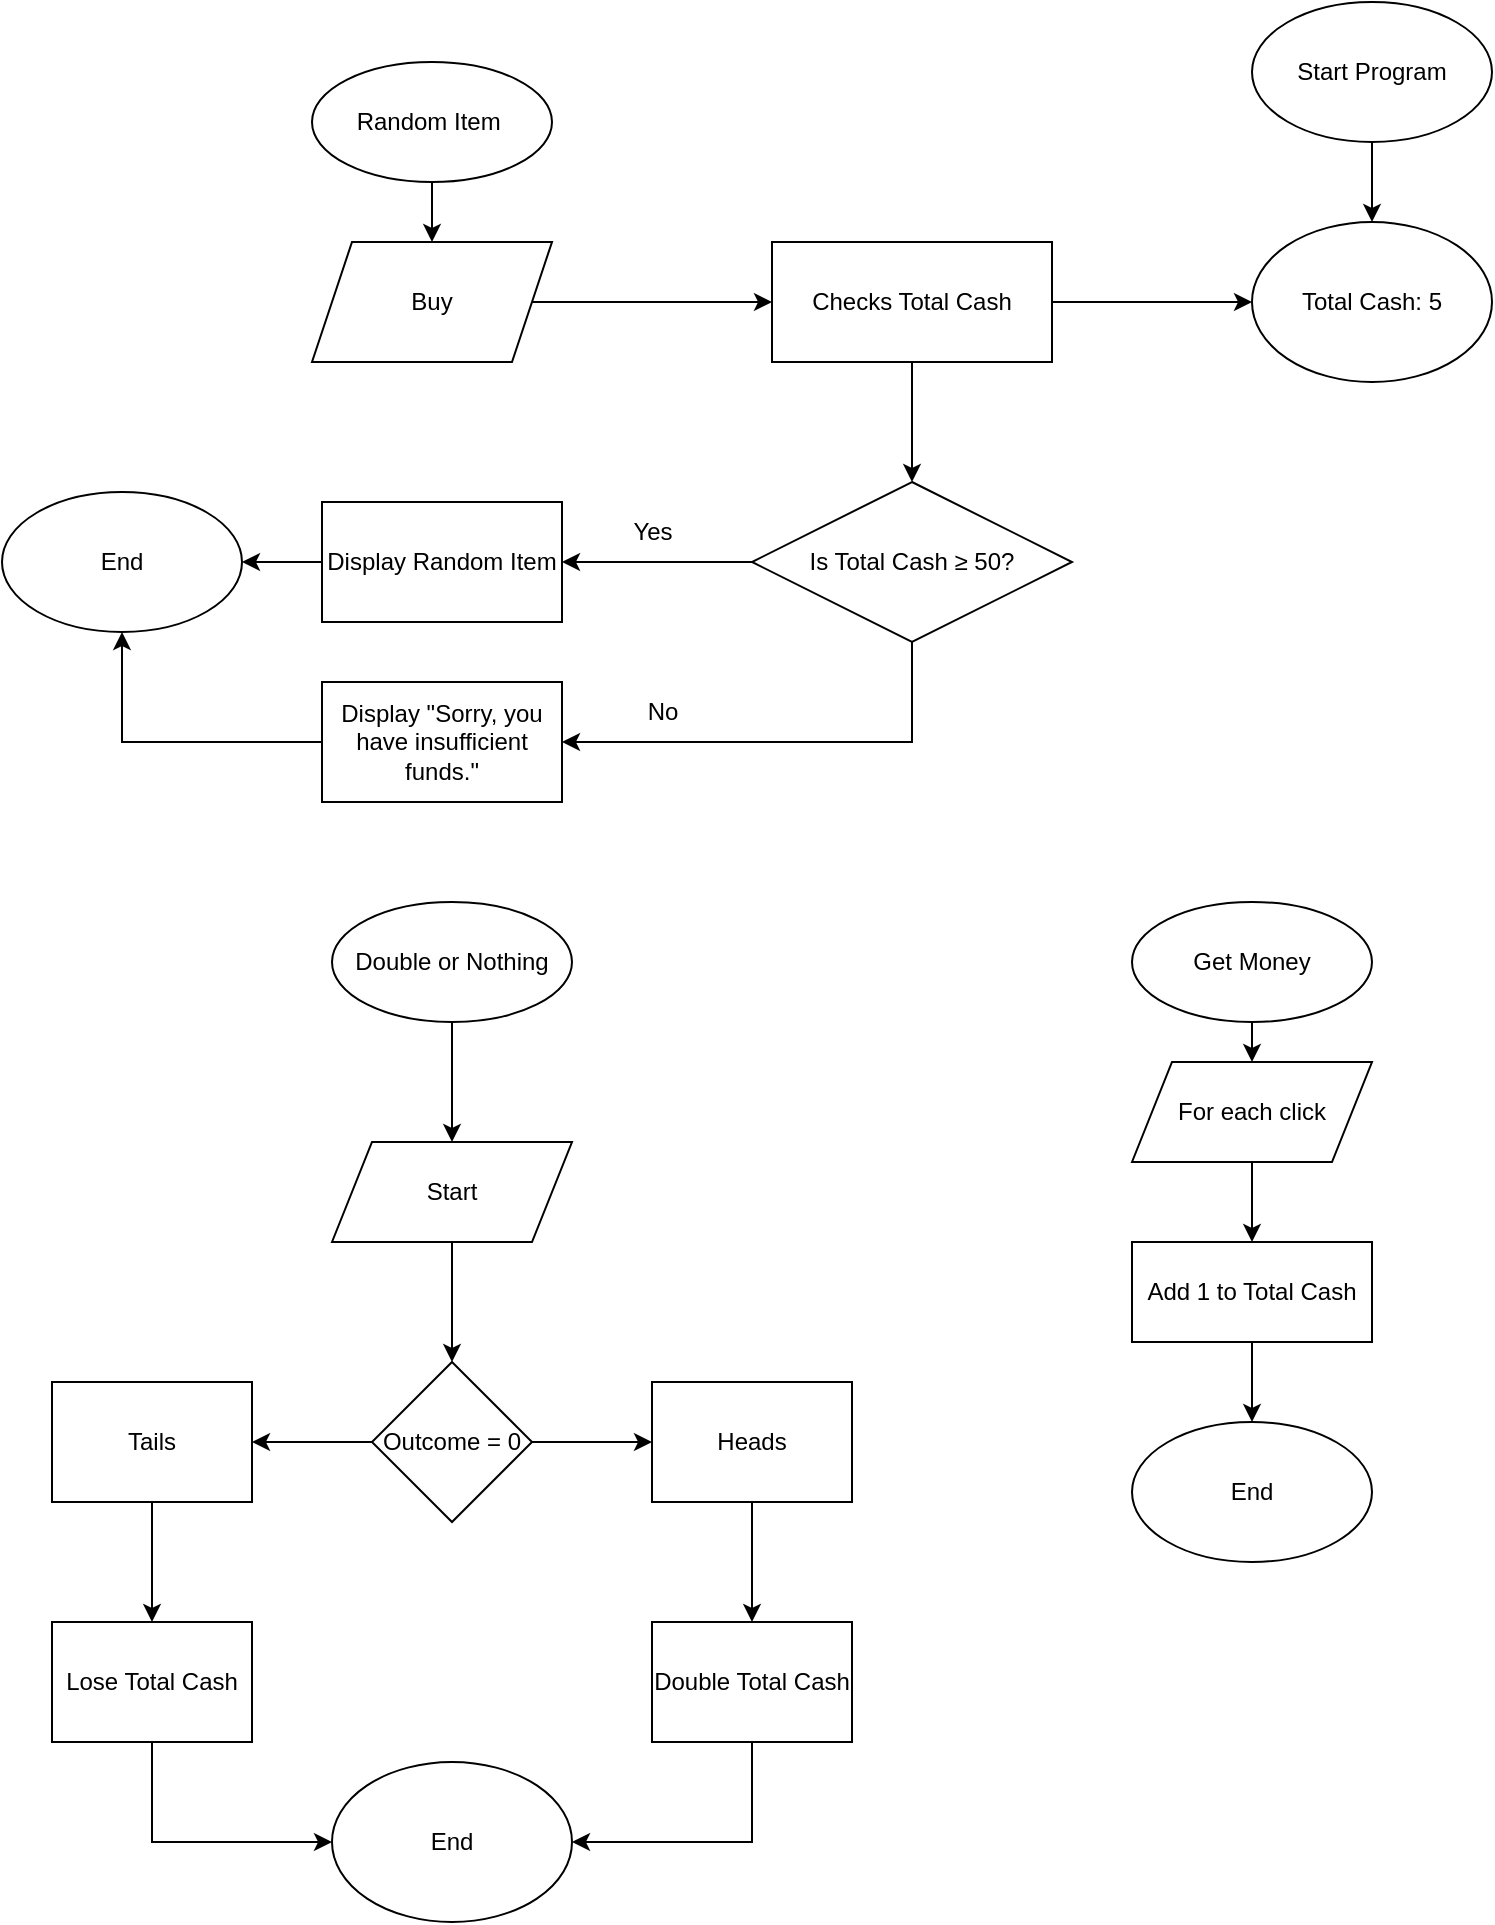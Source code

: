 <mxfile version="20.8.18" type="google"><diagram id="C5RBs43oDa-KdzZeNtuy" name="Page-1"><mxGraphModel grid="1" page="1" gridSize="10" guides="1" tooltips="1" connect="1" arrows="1" fold="1" pageScale="1" pageWidth="827" pageHeight="1169" math="0" shadow="0"><root><mxCell id="WIyWlLk6GJQsqaUBKTNV-0"/><mxCell id="WIyWlLk6GJQsqaUBKTNV-1" parent="WIyWlLk6GJQsqaUBKTNV-0"/><mxCell id="aKM6hHPYhgxiGdUppZxF-2" value="Start Program" style="ellipse;whiteSpace=wrap;html=1;" vertex="1" parent="WIyWlLk6GJQsqaUBKTNV-1"><mxGeometry x="650" y="40" width="120" height="70" as="geometry"/></mxCell><mxCell id="jlIlX_YH5bYd217qxdnD-6" value="Total Cash: 5" style="ellipse;whiteSpace=wrap;html=1;" vertex="1" parent="WIyWlLk6GJQsqaUBKTNV-1"><mxGeometry x="650" y="150" width="120" height="80" as="geometry"/></mxCell><mxCell id="jlIlX_YH5bYd217qxdnD-7" value="Double or Nothing" style="ellipse;whiteSpace=wrap;html=1;" vertex="1" parent="WIyWlLk6GJQsqaUBKTNV-1"><mxGeometry x="190" y="490" width="120" height="60" as="geometry"/></mxCell><mxCell id="jlIlX_YH5bYd217qxdnD-8" value="" style="endArrow=classic;html=1;rounded=0;exitX=0.5;exitY=1;exitDx=0;exitDy=0;" edge="1" parent="WIyWlLk6GJQsqaUBKTNV-1" source="jlIlX_YH5bYd217qxdnD-7"><mxGeometry width="50" height="50" relative="1" as="geometry"><mxPoint x="120" y="710" as="sourcePoint"/><mxPoint x="250" y="610" as="targetPoint"/></mxGeometry></mxCell><mxCell id="jlIlX_YH5bYd217qxdnD-10" value="Start" style="shape=parallelogram;perimeter=parallelogramPerimeter;whiteSpace=wrap;html=1;fixedSize=1;" vertex="1" parent="WIyWlLk6GJQsqaUBKTNV-1"><mxGeometry x="190" y="610" width="120" height="50" as="geometry"/></mxCell><mxCell id="jlIlX_YH5bYd217qxdnD-11" value="" style="endArrow=classic;html=1;rounded=0;exitX=0.5;exitY=1;exitDx=0;exitDy=0;" edge="1" parent="WIyWlLk6GJQsqaUBKTNV-1" source="jlIlX_YH5bYd217qxdnD-10"><mxGeometry width="50" height="50" relative="1" as="geometry"><mxPoint x="120" y="710" as="sourcePoint"/><mxPoint x="250" y="720" as="targetPoint"/></mxGeometry></mxCell><mxCell id="jlIlX_YH5bYd217qxdnD-12" value="Outcome = 0" style="rhombus;whiteSpace=wrap;html=1;" vertex="1" parent="WIyWlLk6GJQsqaUBKTNV-1"><mxGeometry x="210" y="720" width="80" height="80" as="geometry"/></mxCell><mxCell id="jlIlX_YH5bYd217qxdnD-13" value="" style="endArrow=classic;html=1;rounded=0;exitX=1;exitY=0.5;exitDx=0;exitDy=0;" edge="1" parent="WIyWlLk6GJQsqaUBKTNV-1" source="jlIlX_YH5bYd217qxdnD-12"><mxGeometry width="50" height="50" relative="1" as="geometry"><mxPoint x="120" y="800" as="sourcePoint"/><mxPoint x="350" y="760" as="targetPoint"/></mxGeometry></mxCell><mxCell id="jlIlX_YH5bYd217qxdnD-14" value="" style="endArrow=classic;html=1;rounded=0;exitX=0;exitY=0.5;exitDx=0;exitDy=0;" edge="1" parent="WIyWlLk6GJQsqaUBKTNV-1" source="jlIlX_YH5bYd217qxdnD-12"><mxGeometry width="50" height="50" relative="1" as="geometry"><mxPoint x="120" y="800" as="sourcePoint"/><mxPoint x="150" y="760" as="targetPoint"/></mxGeometry></mxCell><mxCell id="jlIlX_YH5bYd217qxdnD-15" value="Heads" style="rounded=0;whiteSpace=wrap;html=1;" vertex="1" parent="WIyWlLk6GJQsqaUBKTNV-1"><mxGeometry x="350" y="730" width="100" height="60" as="geometry"/></mxCell><mxCell id="jlIlX_YH5bYd217qxdnD-16" value="Tails" style="rounded=0;whiteSpace=wrap;html=1;" vertex="1" parent="WIyWlLk6GJQsqaUBKTNV-1"><mxGeometry x="50" y="730" width="100" height="60" as="geometry"/></mxCell><mxCell id="jlIlX_YH5bYd217qxdnD-17" value="" style="endArrow=classic;html=1;rounded=0;exitX=0.5;exitY=1;exitDx=0;exitDy=0;" edge="1" parent="WIyWlLk6GJQsqaUBKTNV-1" source="jlIlX_YH5bYd217qxdnD-15"><mxGeometry width="50" height="50" relative="1" as="geometry"><mxPoint x="330" y="910" as="sourcePoint"/><mxPoint x="400" y="850" as="targetPoint"/></mxGeometry></mxCell><mxCell id="jlIlX_YH5bYd217qxdnD-18" value="" style="endArrow=classic;html=1;rounded=0;exitX=0.5;exitY=1;exitDx=0;exitDy=0;" edge="1" parent="WIyWlLk6GJQsqaUBKTNV-1" source="jlIlX_YH5bYd217qxdnD-16"><mxGeometry width="50" height="50" relative="1" as="geometry"><mxPoint x="330" y="910" as="sourcePoint"/><mxPoint x="100" y="850" as="targetPoint"/></mxGeometry></mxCell><mxCell id="jlIlX_YH5bYd217qxdnD-19" value="Double Total Cash" style="rounded=0;whiteSpace=wrap;html=1;" vertex="1" parent="WIyWlLk6GJQsqaUBKTNV-1"><mxGeometry x="350" y="850" width="100" height="60" as="geometry"/></mxCell><mxCell id="jlIlX_YH5bYd217qxdnD-20" value="Lose Total Cash" style="rounded=0;whiteSpace=wrap;html=1;" vertex="1" parent="WIyWlLk6GJQsqaUBKTNV-1"><mxGeometry x="50" y="850" width="100" height="60" as="geometry"/></mxCell><mxCell id="jlIlX_YH5bYd217qxdnD-21" value="" style="endArrow=classic;html=1;rounded=0;exitX=0.5;exitY=1;exitDx=0;exitDy=0;entryX=0;entryY=0.5;entryDx=0;entryDy=0;" edge="1" parent="WIyWlLk6GJQsqaUBKTNV-1" source="jlIlX_YH5bYd217qxdnD-20" target="jlIlX_YH5bYd217qxdnD-23"><mxGeometry width="50" height="50" relative="1" as="geometry"><mxPoint x="330" y="910" as="sourcePoint"/><mxPoint x="170" y="960" as="targetPoint"/><Array as="points"><mxPoint x="100" y="960"/></Array></mxGeometry></mxCell><mxCell id="jlIlX_YH5bYd217qxdnD-22" value="" style="endArrow=classic;html=1;rounded=0;exitX=0.5;exitY=1;exitDx=0;exitDy=0;entryX=1;entryY=0.5;entryDx=0;entryDy=0;" edge="1" parent="WIyWlLk6GJQsqaUBKTNV-1" source="jlIlX_YH5bYd217qxdnD-19" target="jlIlX_YH5bYd217qxdnD-23"><mxGeometry width="50" height="50" relative="1" as="geometry"><mxPoint x="330" y="910" as="sourcePoint"/><mxPoint x="320" y="960" as="targetPoint"/><Array as="points"><mxPoint x="400" y="960"/></Array></mxGeometry></mxCell><mxCell id="jlIlX_YH5bYd217qxdnD-23" value="End" style="ellipse;whiteSpace=wrap;html=1;" vertex="1" parent="WIyWlLk6GJQsqaUBKTNV-1"><mxGeometry x="190" y="920" width="120" height="80" as="geometry"/></mxCell><mxCell id="jlIlX_YH5bYd217qxdnD-24" value="Get Money" style="ellipse;whiteSpace=wrap;html=1;" vertex="1" parent="WIyWlLk6GJQsqaUBKTNV-1"><mxGeometry x="590" y="490" width="120" height="60" as="geometry"/></mxCell><mxCell id="jlIlX_YH5bYd217qxdnD-25" value="" style="endArrow=classic;html=1;rounded=0;exitX=0.5;exitY=1;exitDx=0;exitDy=0;" edge="1" parent="WIyWlLk6GJQsqaUBKTNV-1" source="jlIlX_YH5bYd217qxdnD-24"><mxGeometry width="50" height="50" relative="1" as="geometry"><mxPoint x="350" y="770" as="sourcePoint"/><mxPoint x="650" y="570" as="targetPoint"/></mxGeometry></mxCell><mxCell id="jlIlX_YH5bYd217qxdnD-26" value="For each click" style="shape=parallelogram;perimeter=parallelogramPerimeter;whiteSpace=wrap;html=1;fixedSize=1;" vertex="1" parent="WIyWlLk6GJQsqaUBKTNV-1"><mxGeometry x="590" y="570" width="120" height="50" as="geometry"/></mxCell><mxCell id="jlIlX_YH5bYd217qxdnD-27" value="" style="endArrow=classic;html=1;rounded=0;exitX=0.5;exitY=1;exitDx=0;exitDy=0;" edge="1" parent="WIyWlLk6GJQsqaUBKTNV-1" source="jlIlX_YH5bYd217qxdnD-26"><mxGeometry width="50" height="50" relative="1" as="geometry"><mxPoint x="350" y="770" as="sourcePoint"/><mxPoint x="650" y="660" as="targetPoint"/></mxGeometry></mxCell><mxCell id="jlIlX_YH5bYd217qxdnD-28" value="Add 1 to Total Cash" style="rounded=0;whiteSpace=wrap;html=1;" vertex="1" parent="WIyWlLk6GJQsqaUBKTNV-1"><mxGeometry x="590" y="660" width="120" height="50" as="geometry"/></mxCell><mxCell id="jlIlX_YH5bYd217qxdnD-29" value="" style="endArrow=classic;html=1;rounded=0;exitX=0.5;exitY=1;exitDx=0;exitDy=0;" edge="1" parent="WIyWlLk6GJQsqaUBKTNV-1" source="jlIlX_YH5bYd217qxdnD-28"><mxGeometry width="50" height="50" relative="1" as="geometry"><mxPoint x="350" y="800" as="sourcePoint"/><mxPoint x="650" y="750" as="targetPoint"/></mxGeometry></mxCell><mxCell id="jlIlX_YH5bYd217qxdnD-30" value="End" style="ellipse;whiteSpace=wrap;html=1;" vertex="1" parent="WIyWlLk6GJQsqaUBKTNV-1"><mxGeometry x="590" y="750" width="120" height="70" as="geometry"/></mxCell><mxCell id="jlIlX_YH5bYd217qxdnD-31" value="Random Item&amp;nbsp;" style="ellipse;whiteSpace=wrap;html=1;" vertex="1" parent="WIyWlLk6GJQsqaUBKTNV-1"><mxGeometry x="180" y="70" width="120" height="60" as="geometry"/></mxCell><mxCell id="jlIlX_YH5bYd217qxdnD-32" value="" style="endArrow=classic;html=1;rounded=0;exitX=0.5;exitY=1;exitDx=0;exitDy=0;" edge="1" parent="WIyWlLk6GJQsqaUBKTNV-1" source="jlIlX_YH5bYd217qxdnD-31"><mxGeometry width="50" height="50" relative="1" as="geometry"><mxPoint x="380" y="320" as="sourcePoint"/><mxPoint x="240" y="160" as="targetPoint"/></mxGeometry></mxCell><mxCell id="jlIlX_YH5bYd217qxdnD-34" value="Buy" style="shape=parallelogram;perimeter=parallelogramPerimeter;whiteSpace=wrap;html=1;fixedSize=1;" vertex="1" parent="WIyWlLk6GJQsqaUBKTNV-1"><mxGeometry x="180" y="160" width="120" height="60" as="geometry"/></mxCell><mxCell id="jlIlX_YH5bYd217qxdnD-38" value="" style="endArrow=classic;html=1;rounded=0;exitX=1;exitY=0.5;exitDx=0;exitDy=0;entryX=0;entryY=0.5;entryDx=0;entryDy=0;" edge="1" parent="WIyWlLk6GJQsqaUBKTNV-1" source="jlIlX_YH5bYd217qxdnD-34" target="jlIlX_YH5bYd217qxdnD-39"><mxGeometry width="50" height="50" relative="1" as="geometry"><mxPoint x="380" y="320" as="sourcePoint"/><mxPoint x="350" y="190" as="targetPoint"/></mxGeometry></mxCell><mxCell id="jlIlX_YH5bYd217qxdnD-39" value="Checks Total Cash" style="rounded=0;whiteSpace=wrap;html=1;" vertex="1" parent="WIyWlLk6GJQsqaUBKTNV-1"><mxGeometry x="410" y="160" width="140" height="60" as="geometry"/></mxCell><mxCell id="jlIlX_YH5bYd217qxdnD-44" value="" style="endArrow=classic;html=1;rounded=0;exitX=0.5;exitY=1;exitDx=0;exitDy=0;entryX=0.5;entryY=0;entryDx=0;entryDy=0;" edge="1" parent="WIyWlLk6GJQsqaUBKTNV-1" source="aKM6hHPYhgxiGdUppZxF-2" target="jlIlX_YH5bYd217qxdnD-6"><mxGeometry width="50" height="50" relative="1" as="geometry"><mxPoint x="400" y="310" as="sourcePoint"/><mxPoint x="710" y="140" as="targetPoint"/></mxGeometry></mxCell><mxCell id="jlIlX_YH5bYd217qxdnD-46" value="Is Total Cash&amp;nbsp;≥ 50?" style="rhombus;whiteSpace=wrap;html=1;" vertex="1" parent="WIyWlLk6GJQsqaUBKTNV-1"><mxGeometry x="400" y="280" width="160" height="80" as="geometry"/></mxCell><mxCell id="jlIlX_YH5bYd217qxdnD-47" value="" style="endArrow=classic;html=1;rounded=0;exitX=0;exitY=0.5;exitDx=0;exitDy=0;" edge="1" parent="WIyWlLk6GJQsqaUBKTNV-1" source="jlIlX_YH5bYd217qxdnD-46"><mxGeometry width="50" height="50" relative="1" as="geometry"><mxPoint x="215" y="340" as="sourcePoint"/><mxPoint x="305" y="320" as="targetPoint"/></mxGeometry></mxCell><mxCell id="jlIlX_YH5bYd217qxdnD-48" value="Display Random Item" style="rounded=0;whiteSpace=wrap;html=1;" vertex="1" parent="WIyWlLk6GJQsqaUBKTNV-1"><mxGeometry x="185" y="290" width="120" height="60" as="geometry"/></mxCell><mxCell id="jlIlX_YH5bYd217qxdnD-49" value="Yes" style="text;html=1;align=center;verticalAlign=middle;resizable=0;points=[];autosize=1;strokeColor=none;fillColor=none;" vertex="1" parent="WIyWlLk6GJQsqaUBKTNV-1"><mxGeometry x="330" y="290" width="40" height="30" as="geometry"/></mxCell><mxCell id="jlIlX_YH5bYd217qxdnD-50" value="" style="endArrow=classic;html=1;rounded=0;exitX=0;exitY=0.5;exitDx=0;exitDy=0;" edge="1" parent="WIyWlLk6GJQsqaUBKTNV-1" source="jlIlX_YH5bYd217qxdnD-48"><mxGeometry width="50" height="50" relative="1" as="geometry"><mxPoint x="215" y="340" as="sourcePoint"/><mxPoint x="145" y="320" as="targetPoint"/></mxGeometry></mxCell><mxCell id="jlIlX_YH5bYd217qxdnD-51" value="End" style="ellipse;whiteSpace=wrap;html=1;" vertex="1" parent="WIyWlLk6GJQsqaUBKTNV-1"><mxGeometry x="25" y="285" width="120" height="70" as="geometry"/></mxCell><mxCell id="jlIlX_YH5bYd217qxdnD-56" value="Display &quot;Sorry, you have insufficient funds.&quot;" style="rounded=0;whiteSpace=wrap;html=1;" vertex="1" parent="WIyWlLk6GJQsqaUBKTNV-1"><mxGeometry x="185" y="380" width="120" height="60" as="geometry"/></mxCell><mxCell id="jlIlX_YH5bYd217qxdnD-57" value="" style="endArrow=classic;html=1;rounded=0;exitX=0.5;exitY=1;exitDx=0;exitDy=0;entryX=1;entryY=0.5;entryDx=0;entryDy=0;" edge="1" parent="WIyWlLk6GJQsqaUBKTNV-1" source="jlIlX_YH5bYd217qxdnD-46" target="jlIlX_YH5bYd217qxdnD-56"><mxGeometry width="50" height="50" relative="1" as="geometry"><mxPoint x="275" y="380" as="sourcePoint"/><mxPoint x="475" y="430" as="targetPoint"/><Array as="points"><mxPoint x="480" y="410"/></Array></mxGeometry></mxCell><mxCell id="jlIlX_YH5bYd217qxdnD-58" value="No" style="text;html=1;align=center;verticalAlign=middle;resizable=0;points=[];autosize=1;strokeColor=none;fillColor=none;" vertex="1" parent="WIyWlLk6GJQsqaUBKTNV-1"><mxGeometry x="335" y="380" width="40" height="30" as="geometry"/></mxCell><mxCell id="jlIlX_YH5bYd217qxdnD-59" value="" style="endArrow=classic;html=1;rounded=0;exitX=0;exitY=0.5;exitDx=0;exitDy=0;entryX=0.5;entryY=1;entryDx=0;entryDy=0;" edge="1" parent="WIyWlLk6GJQsqaUBKTNV-1" source="jlIlX_YH5bYd217qxdnD-56" target="jlIlX_YH5bYd217qxdnD-51"><mxGeometry width="50" height="50" relative="1" as="geometry"><mxPoint x="275" y="380" as="sourcePoint"/><mxPoint x="15" y="410" as="targetPoint"/><Array as="points"><mxPoint x="85" y="410"/></Array></mxGeometry></mxCell><mxCell id="jlIlX_YH5bYd217qxdnD-65" value="" style="endArrow=classic;html=1;rounded=0;exitX=0.5;exitY=1;exitDx=0;exitDy=0;entryX=0.5;entryY=0;entryDx=0;entryDy=0;" edge="1" parent="WIyWlLk6GJQsqaUBKTNV-1" source="jlIlX_YH5bYd217qxdnD-39" target="jlIlX_YH5bYd217qxdnD-46"><mxGeometry width="50" height="50" relative="1" as="geometry"><mxPoint x="410" y="290" as="sourcePoint"/><mxPoint x="460" y="240" as="targetPoint"/></mxGeometry></mxCell><mxCell id="jlIlX_YH5bYd217qxdnD-68" value="" style="endArrow=classic;html=1;rounded=0;exitX=1;exitY=0.5;exitDx=0;exitDy=0;entryX=0;entryY=0.5;entryDx=0;entryDy=0;" edge="1" parent="WIyWlLk6GJQsqaUBKTNV-1" source="jlIlX_YH5bYd217qxdnD-39" target="jlIlX_YH5bYd217qxdnD-6"><mxGeometry width="50" height="50" relative="1" as="geometry"><mxPoint x="410" y="290" as="sourcePoint"/><mxPoint x="460" y="240" as="targetPoint"/></mxGeometry></mxCell></root></mxGraphModel></diagram></mxfile>